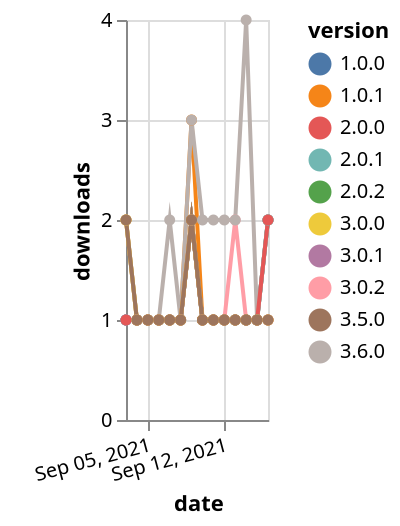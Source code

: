 {"$schema": "https://vega.github.io/schema/vega-lite/v5.json", "description": "A simple bar chart with embedded data.", "data": {"values": [{"date": "2021-09-03", "total": 182, "delta": 1, "version": "2.0.2"}, {"date": "2021-09-04", "total": 183, "delta": 1, "version": "2.0.2"}, {"date": "2021-09-05", "total": 184, "delta": 1, "version": "2.0.2"}, {"date": "2021-09-06", "total": 185, "delta": 1, "version": "2.0.2"}, {"date": "2021-09-07", "total": 186, "delta": 1, "version": "2.0.2"}, {"date": "2021-09-08", "total": 187, "delta": 1, "version": "2.0.2"}, {"date": "2021-09-09", "total": 189, "delta": 2, "version": "2.0.2"}, {"date": "2021-09-10", "total": 190, "delta": 1, "version": "2.0.2"}, {"date": "2021-09-11", "total": 191, "delta": 1, "version": "2.0.2"}, {"date": "2021-09-12", "total": 192, "delta": 1, "version": "2.0.2"}, {"date": "2021-09-13", "total": 193, "delta": 1, "version": "2.0.2"}, {"date": "2021-09-14", "total": 194, "delta": 1, "version": "2.0.2"}, {"date": "2021-09-15", "total": 195, "delta": 1, "version": "2.0.2"}, {"date": "2021-09-16", "total": 197, "delta": 2, "version": "2.0.2"}, {"date": "2021-09-03", "total": 146, "delta": 1, "version": "3.0.2"}, {"date": "2021-09-04", "total": 147, "delta": 1, "version": "3.0.2"}, {"date": "2021-09-05", "total": 148, "delta": 1, "version": "3.0.2"}, {"date": "2021-09-06", "total": 149, "delta": 1, "version": "3.0.2"}, {"date": "2021-09-07", "total": 150, "delta": 1, "version": "3.0.2"}, {"date": "2021-09-08", "total": 151, "delta": 1, "version": "3.0.2"}, {"date": "2021-09-09", "total": 153, "delta": 2, "version": "3.0.2"}, {"date": "2021-09-10", "total": 154, "delta": 1, "version": "3.0.2"}, {"date": "2021-09-11", "total": 155, "delta": 1, "version": "3.0.2"}, {"date": "2021-09-12", "total": 156, "delta": 1, "version": "3.0.2"}, {"date": "2021-09-13", "total": 158, "delta": 2, "version": "3.0.2"}, {"date": "2021-09-14", "total": 159, "delta": 1, "version": "3.0.2"}, {"date": "2021-09-15", "total": 160, "delta": 1, "version": "3.0.2"}, {"date": "2021-09-16", "total": 161, "delta": 1, "version": "3.0.2"}, {"date": "2021-09-03", "total": 305, "delta": 2, "version": "1.0.1"}, {"date": "2021-09-04", "total": 306, "delta": 1, "version": "1.0.1"}, {"date": "2021-09-05", "total": 307, "delta": 1, "version": "1.0.1"}, {"date": "2021-09-06", "total": 308, "delta": 1, "version": "1.0.1"}, {"date": "2021-09-07", "total": 309, "delta": 1, "version": "1.0.1"}, {"date": "2021-09-08", "total": 310, "delta": 1, "version": "1.0.1"}, {"date": "2021-09-09", "total": 313, "delta": 3, "version": "1.0.1"}, {"date": "2021-09-10", "total": 314, "delta": 1, "version": "1.0.1"}, {"date": "2021-09-11", "total": 315, "delta": 1, "version": "1.0.1"}, {"date": "2021-09-12", "total": 316, "delta": 1, "version": "1.0.1"}, {"date": "2021-09-13", "total": 317, "delta": 1, "version": "1.0.1"}, {"date": "2021-09-14", "total": 318, "delta": 1, "version": "1.0.1"}, {"date": "2021-09-15", "total": 319, "delta": 1, "version": "1.0.1"}, {"date": "2021-09-16", "total": 320, "delta": 1, "version": "1.0.1"}, {"date": "2021-09-03", "total": 225, "delta": 1, "version": "1.0.0"}, {"date": "2021-09-04", "total": 226, "delta": 1, "version": "1.0.0"}, {"date": "2021-09-05", "total": 227, "delta": 1, "version": "1.0.0"}, {"date": "2021-09-06", "total": 228, "delta": 1, "version": "1.0.0"}, {"date": "2021-09-07", "total": 229, "delta": 1, "version": "1.0.0"}, {"date": "2021-09-08", "total": 230, "delta": 1, "version": "1.0.0"}, {"date": "2021-09-09", "total": 232, "delta": 2, "version": "1.0.0"}, {"date": "2021-09-10", "total": 233, "delta": 1, "version": "1.0.0"}, {"date": "2021-09-11", "total": 234, "delta": 1, "version": "1.0.0"}, {"date": "2021-09-12", "total": 235, "delta": 1, "version": "1.0.0"}, {"date": "2021-09-13", "total": 236, "delta": 1, "version": "1.0.0"}, {"date": "2021-09-14", "total": 237, "delta": 1, "version": "1.0.0"}, {"date": "2021-09-15", "total": 238, "delta": 1, "version": "1.0.0"}, {"date": "2021-09-16", "total": 240, "delta": 2, "version": "1.0.0"}, {"date": "2021-09-03", "total": 173, "delta": 1, "version": "2.0.1"}, {"date": "2021-09-04", "total": 174, "delta": 1, "version": "2.0.1"}, {"date": "2021-09-05", "total": 175, "delta": 1, "version": "2.0.1"}, {"date": "2021-09-06", "total": 176, "delta": 1, "version": "2.0.1"}, {"date": "2021-09-07", "total": 177, "delta": 1, "version": "2.0.1"}, {"date": "2021-09-08", "total": 178, "delta": 1, "version": "2.0.1"}, {"date": "2021-09-09", "total": 180, "delta": 2, "version": "2.0.1"}, {"date": "2021-09-10", "total": 181, "delta": 1, "version": "2.0.1"}, {"date": "2021-09-11", "total": 182, "delta": 1, "version": "2.0.1"}, {"date": "2021-09-12", "total": 183, "delta": 1, "version": "2.0.1"}, {"date": "2021-09-13", "total": 184, "delta": 1, "version": "2.0.1"}, {"date": "2021-09-14", "total": 185, "delta": 1, "version": "2.0.1"}, {"date": "2021-09-15", "total": 186, "delta": 1, "version": "2.0.1"}, {"date": "2021-09-16", "total": 188, "delta": 2, "version": "2.0.1"}, {"date": "2021-09-03", "total": 172, "delta": 1, "version": "3.0.1"}, {"date": "2021-09-04", "total": 173, "delta": 1, "version": "3.0.1"}, {"date": "2021-09-05", "total": 174, "delta": 1, "version": "3.0.1"}, {"date": "2021-09-06", "total": 175, "delta": 1, "version": "3.0.1"}, {"date": "2021-09-07", "total": 176, "delta": 1, "version": "3.0.1"}, {"date": "2021-09-08", "total": 177, "delta": 1, "version": "3.0.1"}, {"date": "2021-09-09", "total": 179, "delta": 2, "version": "3.0.1"}, {"date": "2021-09-10", "total": 180, "delta": 1, "version": "3.0.1"}, {"date": "2021-09-11", "total": 181, "delta": 1, "version": "3.0.1"}, {"date": "2021-09-12", "total": 182, "delta": 1, "version": "3.0.1"}, {"date": "2021-09-13", "total": 183, "delta": 1, "version": "3.0.1"}, {"date": "2021-09-14", "total": 184, "delta": 1, "version": "3.0.1"}, {"date": "2021-09-15", "total": 185, "delta": 1, "version": "3.0.1"}, {"date": "2021-09-16", "total": 186, "delta": 1, "version": "3.0.1"}, {"date": "2021-09-03", "total": 95, "delta": 2, "version": "3.6.0"}, {"date": "2021-09-04", "total": 96, "delta": 1, "version": "3.6.0"}, {"date": "2021-09-05", "total": 97, "delta": 1, "version": "3.6.0"}, {"date": "2021-09-06", "total": 98, "delta": 1, "version": "3.6.0"}, {"date": "2021-09-07", "total": 100, "delta": 2, "version": "3.6.0"}, {"date": "2021-09-08", "total": 101, "delta": 1, "version": "3.6.0"}, {"date": "2021-09-09", "total": 104, "delta": 3, "version": "3.6.0"}, {"date": "2021-09-10", "total": 106, "delta": 2, "version": "3.6.0"}, {"date": "2021-09-11", "total": 108, "delta": 2, "version": "3.6.0"}, {"date": "2021-09-12", "total": 110, "delta": 2, "version": "3.6.0"}, {"date": "2021-09-13", "total": 112, "delta": 2, "version": "3.6.0"}, {"date": "2021-09-14", "total": 116, "delta": 4, "version": "3.6.0"}, {"date": "2021-09-15", "total": 117, "delta": 1, "version": "3.6.0"}, {"date": "2021-09-16", "total": 119, "delta": 2, "version": "3.6.0"}, {"date": "2021-09-03", "total": 171, "delta": 1, "version": "2.0.0"}, {"date": "2021-09-04", "total": 172, "delta": 1, "version": "2.0.0"}, {"date": "2021-09-05", "total": 173, "delta": 1, "version": "2.0.0"}, {"date": "2021-09-06", "total": 174, "delta": 1, "version": "2.0.0"}, {"date": "2021-09-07", "total": 175, "delta": 1, "version": "2.0.0"}, {"date": "2021-09-08", "total": 176, "delta": 1, "version": "2.0.0"}, {"date": "2021-09-09", "total": 178, "delta": 2, "version": "2.0.0"}, {"date": "2021-09-10", "total": 179, "delta": 1, "version": "2.0.0"}, {"date": "2021-09-11", "total": 180, "delta": 1, "version": "2.0.0"}, {"date": "2021-09-12", "total": 181, "delta": 1, "version": "2.0.0"}, {"date": "2021-09-13", "total": 182, "delta": 1, "version": "2.0.0"}, {"date": "2021-09-14", "total": 183, "delta": 1, "version": "2.0.0"}, {"date": "2021-09-15", "total": 184, "delta": 1, "version": "2.0.0"}, {"date": "2021-09-16", "total": 186, "delta": 2, "version": "2.0.0"}, {"date": "2021-09-03", "total": 158, "delta": 2, "version": "3.0.0"}, {"date": "2021-09-04", "total": 159, "delta": 1, "version": "3.0.0"}, {"date": "2021-09-05", "total": 160, "delta": 1, "version": "3.0.0"}, {"date": "2021-09-06", "total": 161, "delta": 1, "version": "3.0.0"}, {"date": "2021-09-07", "total": 162, "delta": 1, "version": "3.0.0"}, {"date": "2021-09-08", "total": 163, "delta": 1, "version": "3.0.0"}, {"date": "2021-09-09", "total": 165, "delta": 2, "version": "3.0.0"}, {"date": "2021-09-10", "total": 166, "delta": 1, "version": "3.0.0"}, {"date": "2021-09-11", "total": 167, "delta": 1, "version": "3.0.0"}, {"date": "2021-09-12", "total": 168, "delta": 1, "version": "3.0.0"}, {"date": "2021-09-13", "total": 169, "delta": 1, "version": "3.0.0"}, {"date": "2021-09-14", "total": 170, "delta": 1, "version": "3.0.0"}, {"date": "2021-09-15", "total": 171, "delta": 1, "version": "3.0.0"}, {"date": "2021-09-16", "total": 172, "delta": 1, "version": "3.0.0"}, {"date": "2021-09-03", "total": 147, "delta": 2, "version": "3.5.0"}, {"date": "2021-09-04", "total": 148, "delta": 1, "version": "3.5.0"}, {"date": "2021-09-05", "total": 149, "delta": 1, "version": "3.5.0"}, {"date": "2021-09-06", "total": 150, "delta": 1, "version": "3.5.0"}, {"date": "2021-09-07", "total": 151, "delta": 1, "version": "3.5.0"}, {"date": "2021-09-08", "total": 152, "delta": 1, "version": "3.5.0"}, {"date": "2021-09-09", "total": 154, "delta": 2, "version": "3.5.0"}, {"date": "2021-09-10", "total": 155, "delta": 1, "version": "3.5.0"}, {"date": "2021-09-11", "total": 156, "delta": 1, "version": "3.5.0"}, {"date": "2021-09-12", "total": 157, "delta": 1, "version": "3.5.0"}, {"date": "2021-09-13", "total": 158, "delta": 1, "version": "3.5.0"}, {"date": "2021-09-14", "total": 159, "delta": 1, "version": "3.5.0"}, {"date": "2021-09-15", "total": 160, "delta": 1, "version": "3.5.0"}, {"date": "2021-09-16", "total": 161, "delta": 1, "version": "3.5.0"}]}, "width": "container", "mark": {"type": "line", "point": {"filled": true}}, "encoding": {"x": {"field": "date", "type": "temporal", "timeUnit": "yearmonthdate", "title": "date", "axis": {"labelAngle": -15}}, "y": {"field": "delta", "type": "quantitative", "title": "downloads"}, "color": {"field": "version", "type": "nominal"}, "tooltip": {"field": "delta"}}}